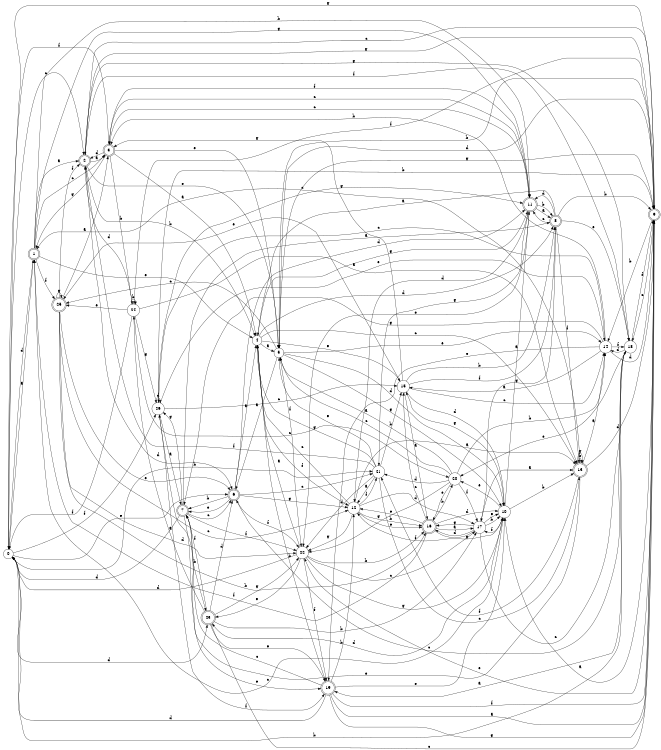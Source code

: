digraph n22_4 {
__start0 [label="" shape="none"];

rankdir=LR;
size="8,5";

s0 [style="filled", color="black", fillcolor="white" shape="circle", label="0"];
s1 [style="rounded,filled", color="black", fillcolor="white" shape="doublecircle", label="1"];
s2 [style="rounded,filled", color="black", fillcolor="white" shape="doublecircle", label="2"];
s3 [style="rounded,filled", color="black", fillcolor="white" shape="doublecircle", label="3"];
s4 [style="filled", color="black", fillcolor="white" shape="circle", label="4"];
s5 [style="filled", color="black", fillcolor="white" shape="circle", label="5"];
s6 [style="rounded,filled", color="black", fillcolor="white" shape="doublecircle", label="6"];
s7 [style="rounded,filled", color="black", fillcolor="white" shape="doublecircle", label="7"];
s8 [style="rounded,filled", color="black", fillcolor="white" shape="doublecircle", label="8"];
s9 [style="rounded,filled", color="black", fillcolor="white" shape="doublecircle", label="9"];
s10 [style="filled", color="black", fillcolor="white" shape="circle", label="10"];
s11 [style="rounded,filled", color="black", fillcolor="white" shape="doublecircle", label="11"];
s12 [style="filled", color="black", fillcolor="white" shape="circle", label="12"];
s13 [style="rounded,filled", color="black", fillcolor="white" shape="doublecircle", label="13"];
s14 [style="filled", color="black", fillcolor="white" shape="circle", label="14"];
s15 [style="filled", color="black", fillcolor="white" shape="circle", label="15"];
s16 [style="rounded,filled", color="black", fillcolor="white" shape="doublecircle", label="16"];
s17 [style="filled", color="black", fillcolor="white" shape="circle", label="17"];
s18 [style="filled", color="black", fillcolor="white" shape="circle", label="18"];
s19 [style="rounded,filled", color="black", fillcolor="white" shape="doublecircle", label="19"];
s20 [style="filled", color="black", fillcolor="white" shape="circle", label="20"];
s21 [style="filled", color="black", fillcolor="white" shape="circle", label="21"];
s22 [style="filled", color="black", fillcolor="white" shape="circle", label="22"];
s23 [style="rounded,filled", color="black", fillcolor="white" shape="doublecircle", label="23"];
s24 [style="filled", color="black", fillcolor="white" shape="circle", label="24"];
s25 [style="rounded,filled", color="black", fillcolor="white" shape="doublecircle", label="25"];
s26 [style="filled", color="black", fillcolor="white" shape="circle", label="26"];
s0 -> s1 [label="a"];
s0 -> s21 [label="b"];
s0 -> s2 [label="c"];
s0 -> s23 [label="d"];
s0 -> s6 [label="e"];
s0 -> s26 [label="f"];
s0 -> s9 [label="g"];
s1 -> s2 [label="a"];
s1 -> s11 [label="b"];
s1 -> s3 [label="c"];
s1 -> s0 [label="d"];
s1 -> s4 [label="e"];
s1 -> s25 [label="f"];
s1 -> s11 [label="g"];
s2 -> s3 [label="a"];
s2 -> s4 [label="b"];
s2 -> s9 [label="c"];
s2 -> s6 [label="d"];
s2 -> s5 [label="e"];
s2 -> s18 [label="f"];
s2 -> s9 [label="g"];
s3 -> s4 [label="a"];
s3 -> s24 [label="b"];
s3 -> s11 [label="c"];
s3 -> s2 [label="d"];
s3 -> s5 [label="e"];
s3 -> s0 [label="f"];
s3 -> s1 [label="g"];
s4 -> s5 [label="a"];
s4 -> s19 [label="b"];
s4 -> s13 [label="c"];
s4 -> s8 [label="d"];
s4 -> s15 [label="e"];
s4 -> s12 [label="f"];
s4 -> s11 [label="g"];
s5 -> s6 [label="a"];
s5 -> s9 [label="b"];
s5 -> s25 [label="c"];
s5 -> s10 [label="d"];
s5 -> s14 [label="e"];
s5 -> s22 [label="f"];
s5 -> s10 [label="g"];
s6 -> s4 [label="a"];
s6 -> s7 [label="b"];
s6 -> s21 [label="c"];
s6 -> s11 [label="d"];
s6 -> s7 [label="e"];
s6 -> s22 [label="f"];
s6 -> s12 [label="g"];
s7 -> s8 [label="a"];
s7 -> s23 [label="b"];
s7 -> s6 [label="c"];
s7 -> s0 [label="d"];
s7 -> s19 [label="e"];
s7 -> s22 [label="f"];
s7 -> s26 [label="g"];
s8 -> s4 [label="a"];
s8 -> s9 [label="b"];
s8 -> s11 [label="c"];
s8 -> s11 [label="d"];
s8 -> s18 [label="e"];
s8 -> s13 [label="f"];
s8 -> s17 [label="g"];
s9 -> s10 [label="a"];
s9 -> s14 [label="b"];
s9 -> s18 [label="c"];
s9 -> s5 [label="d"];
s9 -> s22 [label="e"];
s9 -> s24 [label="f"];
s9 -> s5 [label="g"];
s10 -> s11 [label="a"];
s10 -> s13 [label="b"];
s10 -> s1 [label="c"];
s10 -> s23 [label="d"];
s10 -> s20 [label="e"];
s10 -> s17 [label="f"];
s10 -> s15 [label="g"];
s11 -> s8 [label="a"];
s11 -> s8 [label="b"];
s11 -> s3 [label="c"];
s11 -> s12 [label="d"];
s11 -> s22 [label="e"];
s11 -> s3 [label="f"];
s11 -> s21 [label="g"];
s12 -> s13 [label="a"];
s12 -> s16 [label="b"];
s12 -> s4 [label="c"];
s12 -> s17 [label="d"];
s12 -> s16 [label="e"];
s12 -> s21 [label="f"];
s12 -> s22 [label="g"];
s13 -> s14 [label="a"];
s13 -> s13 [label="b"];
s13 -> s1 [label="c"];
s13 -> s9 [label="d"];
s13 -> s26 [label="e"];
s13 -> s21 [label="f"];
s13 -> s13 [label="g"];
s14 -> s15 [label="a"];
s14 -> s3 [label="b"];
s14 -> s26 [label="c"];
s14 -> s9 [label="d"];
s14 -> s19 [label="e"];
s14 -> s18 [label="f"];
s14 -> s7 [label="g"];
s15 -> s16 [label="a"];
s15 -> s8 [label="b"];
s15 -> s14 [label="c"];
s15 -> s10 [label="d"];
s15 -> s25 [label="e"];
s15 -> s8 [label="f"];
s15 -> s3 [label="g"];
s16 -> s17 [label="a"];
s16 -> s20 [label="b"];
s16 -> s15 [label="c"];
s16 -> s10 [label="d"];
s16 -> s12 [label="e"];
s16 -> s1 [label="f"];
s16 -> s10 [label="g"];
s17 -> s13 [label="a"];
s17 -> s10 [label="b"];
s17 -> s18 [label="c"];
s17 -> s16 [label="d"];
s17 -> s10 [label="e"];
s17 -> s12 [label="f"];
s17 -> s16 [label="g"];
s18 -> s19 [label="a"];
s18 -> s0 [label="b"];
s18 -> s6 [label="c"];
s18 -> s14 [label="d"];
s18 -> s20 [label="e"];
s18 -> s9 [label="f"];
s18 -> s2 [label="g"];
s19 -> s9 [label="a"];
s19 -> s12 [label="b"];
s19 -> s7 [label="c"];
s19 -> s0 [label="d"];
s19 -> s10 [label="e"];
s19 -> s9 [label="f"];
s19 -> s9 [label="g"];
s20 -> s5 [label="a"];
s20 -> s14 [label="b"];
s20 -> s5 [label="c"];
s20 -> s21 [label="d"];
s20 -> s16 [label="e"];
s20 -> s17 [label="f"];
s20 -> s22 [label="g"];
s21 -> s12 [label="a"];
s21 -> s15 [label="b"];
s21 -> s13 [label="c"];
s21 -> s22 [label="d"];
s21 -> s5 [label="e"];
s21 -> s2 [label="f"];
s21 -> s4 [label="g"];
s22 -> s4 [label="a"];
s22 -> s16 [label="b"];
s22 -> s17 [label="c"];
s22 -> s0 [label="d"];
s22 -> s23 [label="e"];
s22 -> s19 [label="f"];
s22 -> s10 [label="g"];
s23 -> s24 [label="a"];
s23 -> s17 [label="b"];
s23 -> s9 [label="c"];
s23 -> s6 [label="d"];
s23 -> s19 [label="e"];
s23 -> s7 [label="f"];
s23 -> s22 [label="g"];
s24 -> s13 [label="a"];
s24 -> s24 [label="b"];
s24 -> s20 [label="c"];
s24 -> s2 [label="d"];
s24 -> s25 [label="e"];
s24 -> s0 [label="f"];
s24 -> s26 [label="g"];
s25 -> s3 [label="a"];
s25 -> s16 [label="b"];
s25 -> s12 [label="c"];
s25 -> s22 [label="d"];
s25 -> s6 [label="e"];
s25 -> s2 [label="f"];
s25 -> s25 [label="g"];
s26 -> s7 [label="a"];
s26 -> s9 [label="b"];
s26 -> s15 [label="c"];
s26 -> s26 [label="d"];
s26 -> s14 [label="e"];
s26 -> s19 [label="f"];
s26 -> s11 [label="g"];

}